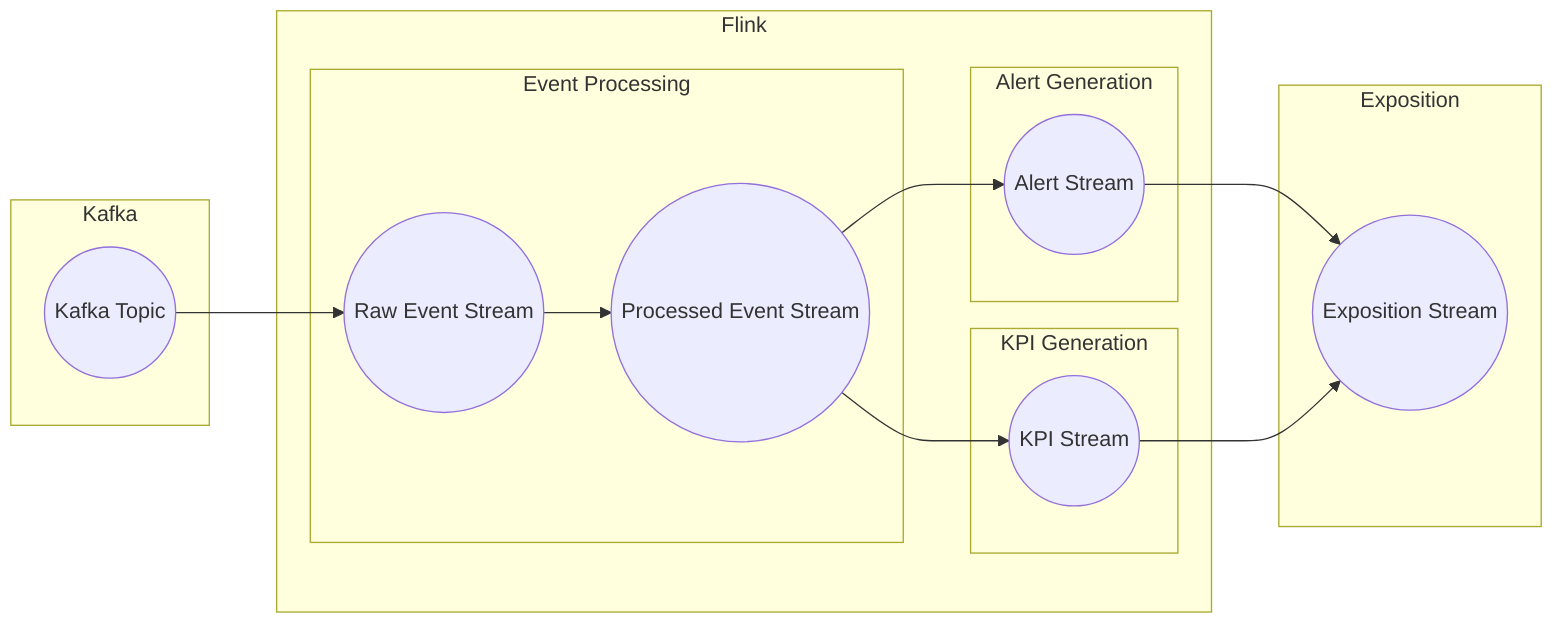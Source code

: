 graph LR

subgraph Kafka
    Kafka_Topic((Kafka Topic))
end

subgraph Flink
    subgraph Event Processing
        Raw_Event_Stream((Raw Event Stream))
        Processed_Event_Stream((Processed Event Stream))
    end

    subgraph Alert Generation
        Processed_Event_Stream --> Alert_Stream((Alert Stream))
    end

    subgraph KPI Generation
        Processed_Event_Stream --> KPI_Stream((KPI Stream))
    end
end

subgraph Exposition
    Exposition_Stream((Exposition Stream))
end

Kafka_Topic --> Raw_Event_Stream
Raw_Event_Stream --> Processed_Event_Stream
Alert_Stream --> Exposition_Stream
KPI_Stream --> Exposition_Stream